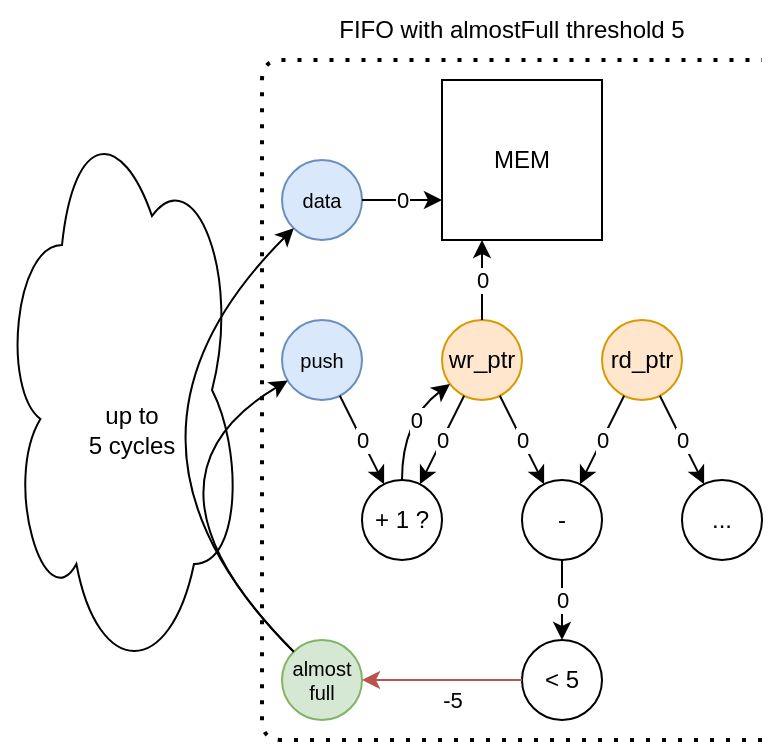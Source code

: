 <mxfile version="21.6.5" type="device">
  <diagram name="Page-1" id="dcd7RLzTctuGvcLFz3Xy">
    <mxGraphModel dx="816" dy="466" grid="1" gridSize="10" guides="1" tooltips="1" connect="1" arrows="1" fold="1" page="1" pageScale="1" pageWidth="827" pageHeight="1169" math="0" shadow="0">
      <root>
        <mxCell id="0" />
        <mxCell id="1" parent="0" />
        <mxCell id="ZoZ5rRmwT-pbfFqS2m2y-1" value="wr_ptr" style="ellipse;whiteSpace=wrap;html=1;aspect=fixed;fillColor=#ffe6cc;strokeColor=#d79b00;" vertex="1" parent="1">
          <mxGeometry x="280" y="640" width="40" height="40" as="geometry" />
        </mxCell>
        <mxCell id="ZoZ5rRmwT-pbfFqS2m2y-3" value="rd_ptr" style="ellipse;whiteSpace=wrap;html=1;aspect=fixed;fillColor=#ffe6cc;strokeColor=#d79b00;" vertex="1" parent="1">
          <mxGeometry x="360" y="640" width="40" height="40" as="geometry" />
        </mxCell>
        <mxCell id="ZoZ5rRmwT-pbfFqS2m2y-4" value="-" style="ellipse;whiteSpace=wrap;html=1;aspect=fixed;" vertex="1" parent="1">
          <mxGeometry x="320" y="720" width="40" height="40" as="geometry" />
        </mxCell>
        <mxCell id="ZoZ5rRmwT-pbfFqS2m2y-5" value="0" style="endArrow=classic;html=1;rounded=0;" edge="1" parent="1" source="ZoZ5rRmwT-pbfFqS2m2y-3" target="ZoZ5rRmwT-pbfFqS2m2y-4">
          <mxGeometry width="50" height="50" relative="1" as="geometry">
            <mxPoint x="350" y="750" as="sourcePoint" />
            <mxPoint x="400" y="700" as="targetPoint" />
          </mxGeometry>
        </mxCell>
        <mxCell id="ZoZ5rRmwT-pbfFqS2m2y-6" value="0" style="endArrow=classic;html=1;rounded=0;" edge="1" parent="1" source="ZoZ5rRmwT-pbfFqS2m2y-1" target="ZoZ5rRmwT-pbfFqS2m2y-4">
          <mxGeometry width="50" height="50" relative="1" as="geometry">
            <mxPoint x="381" y="688" as="sourcePoint" />
            <mxPoint x="359" y="732" as="targetPoint" />
          </mxGeometry>
        </mxCell>
        <mxCell id="ZoZ5rRmwT-pbfFqS2m2y-7" value="&amp;lt; 5" style="ellipse;whiteSpace=wrap;html=1;aspect=fixed;" vertex="1" parent="1">
          <mxGeometry x="320" y="800" width="40" height="40" as="geometry" />
        </mxCell>
        <mxCell id="ZoZ5rRmwT-pbfFqS2m2y-8" value="0" style="endArrow=classic;html=1;rounded=0;" edge="1" parent="1" source="ZoZ5rRmwT-pbfFqS2m2y-4" target="ZoZ5rRmwT-pbfFqS2m2y-7">
          <mxGeometry width="50" height="50" relative="1" as="geometry">
            <mxPoint x="319" y="688" as="sourcePoint" />
            <mxPoint x="341" y="732" as="targetPoint" />
          </mxGeometry>
        </mxCell>
        <mxCell id="ZoZ5rRmwT-pbfFqS2m2y-9" value="almost&lt;br style=&quot;font-size: 10px;&quot;&gt;full" style="ellipse;whiteSpace=wrap;html=1;aspect=fixed;fillColor=#d5e8d4;strokeColor=#82b366;fontSize=10;" vertex="1" parent="1">
          <mxGeometry x="200" y="800" width="40" height="40" as="geometry" />
        </mxCell>
        <mxCell id="ZoZ5rRmwT-pbfFqS2m2y-10" value="" style="endArrow=classic;html=1;rounded=0;fillColor=#f8cecc;strokeColor=#b85450;" edge="1" parent="1" source="ZoZ5rRmwT-pbfFqS2m2y-7" target="ZoZ5rRmwT-pbfFqS2m2y-9">
          <mxGeometry width="50" height="50" relative="1" as="geometry">
            <mxPoint x="350" y="770" as="sourcePoint" />
            <mxPoint x="350" y="810" as="targetPoint" />
          </mxGeometry>
        </mxCell>
        <mxCell id="ZoZ5rRmwT-pbfFqS2m2y-11" value="-5" style="edgeLabel;html=1;align=center;verticalAlign=middle;resizable=0;points=[];" vertex="1" connectable="0" parent="ZoZ5rRmwT-pbfFqS2m2y-10">
          <mxGeometry x="-0.208" y="1" relative="1" as="geometry">
            <mxPoint x="-4" y="9" as="offset" />
          </mxGeometry>
        </mxCell>
        <mxCell id="ZoZ5rRmwT-pbfFqS2m2y-13" value="+ 1 ?" style="ellipse;whiteSpace=wrap;html=1;aspect=fixed;" vertex="1" parent="1">
          <mxGeometry x="240" y="720" width="40" height="40" as="geometry" />
        </mxCell>
        <mxCell id="ZoZ5rRmwT-pbfFqS2m2y-14" value="0" style="endArrow=classic;html=1;rounded=0;" edge="1" parent="1" source="ZoZ5rRmwT-pbfFqS2m2y-1" target="ZoZ5rRmwT-pbfFqS2m2y-13">
          <mxGeometry width="50" height="50" relative="1" as="geometry">
            <mxPoint x="319" y="688" as="sourcePoint" />
            <mxPoint x="341" y="732" as="targetPoint" />
          </mxGeometry>
        </mxCell>
        <mxCell id="ZoZ5rRmwT-pbfFqS2m2y-15" value="0&amp;nbsp;&amp;nbsp;" style="endArrow=classic;html=1;curved=1;" edge="1" parent="1" source="ZoZ5rRmwT-pbfFqS2m2y-13" target="ZoZ5rRmwT-pbfFqS2m2y-1">
          <mxGeometry x="0.267" y="-6" width="50" height="50" relative="1" as="geometry">
            <mxPoint x="301" y="688" as="sourcePoint" />
            <mxPoint x="279" y="732" as="targetPoint" />
            <Array as="points">
              <mxPoint x="260" y="690" />
            </Array>
            <mxPoint as="offset" />
          </mxGeometry>
        </mxCell>
        <mxCell id="ZoZ5rRmwT-pbfFqS2m2y-16" value="push" style="ellipse;whiteSpace=wrap;html=1;aspect=fixed;fillColor=#dae8fc;strokeColor=#6c8ebf;fontSize=10;" vertex="1" parent="1">
          <mxGeometry x="200" y="640" width="40" height="40" as="geometry" />
        </mxCell>
        <mxCell id="ZoZ5rRmwT-pbfFqS2m2y-17" value="0" style="endArrow=classic;html=1;rounded=0;" edge="1" parent="1" source="ZoZ5rRmwT-pbfFqS2m2y-16" target="ZoZ5rRmwT-pbfFqS2m2y-13">
          <mxGeometry width="50" height="50" relative="1" as="geometry">
            <mxPoint x="301" y="688" as="sourcePoint" />
            <mxPoint x="279" y="732" as="targetPoint" />
          </mxGeometry>
        </mxCell>
        <mxCell id="ZoZ5rRmwT-pbfFqS2m2y-18" value="MEM" style="rounded=0;whiteSpace=wrap;html=1;" vertex="1" parent="1">
          <mxGeometry x="280" y="520" width="80" height="80" as="geometry" />
        </mxCell>
        <mxCell id="ZoZ5rRmwT-pbfFqS2m2y-19" value="0" style="endArrow=classic;html=1;rounded=0;entryX=0.25;entryY=1;entryDx=0;entryDy=0;" edge="1" parent="1" source="ZoZ5rRmwT-pbfFqS2m2y-1" target="ZoZ5rRmwT-pbfFqS2m2y-18">
          <mxGeometry width="50" height="50" relative="1" as="geometry">
            <mxPoint x="239" y="688" as="sourcePoint" />
            <mxPoint x="261" y="732" as="targetPoint" />
          </mxGeometry>
        </mxCell>
        <mxCell id="ZoZ5rRmwT-pbfFqS2m2y-20" value="data" style="ellipse;whiteSpace=wrap;html=1;aspect=fixed;fillColor=#dae8fc;strokeColor=#6c8ebf;fontSize=10;" vertex="1" parent="1">
          <mxGeometry x="200" y="560" width="40" height="40" as="geometry" />
        </mxCell>
        <mxCell id="ZoZ5rRmwT-pbfFqS2m2y-21" value="0" style="endArrow=classic;html=1;rounded=0;entryX=0;entryY=0.75;entryDx=0;entryDy=0;" edge="1" parent="1" source="ZoZ5rRmwT-pbfFqS2m2y-20" target="ZoZ5rRmwT-pbfFqS2m2y-18">
          <mxGeometry width="50" height="50" relative="1" as="geometry">
            <mxPoint x="310" y="650" as="sourcePoint" />
            <mxPoint x="310" y="610" as="targetPoint" />
          </mxGeometry>
        </mxCell>
        <mxCell id="ZoZ5rRmwT-pbfFqS2m2y-22" value="0" style="endArrow=classic;html=1;rounded=0;" edge="1" parent="1" source="ZoZ5rRmwT-pbfFqS2m2y-3" target="ZoZ5rRmwT-pbfFqS2m2y-23">
          <mxGeometry width="50" height="50" relative="1" as="geometry">
            <mxPoint x="381" y="688" as="sourcePoint" />
            <mxPoint x="430" y="720" as="targetPoint" />
          </mxGeometry>
        </mxCell>
        <mxCell id="ZoZ5rRmwT-pbfFqS2m2y-23" value="..." style="ellipse;whiteSpace=wrap;html=1;aspect=fixed;" vertex="1" parent="1">
          <mxGeometry x="400" y="720" width="40" height="40" as="geometry" />
        </mxCell>
        <mxCell id="ZoZ5rRmwT-pbfFqS2m2y-24" value="" style="endArrow=none;dashed=1;html=1;dashPattern=1 3;strokeWidth=2;rounded=1;" edge="1" parent="1">
          <mxGeometry width="50" height="50" relative="1" as="geometry">
            <mxPoint x="440" y="850" as="sourcePoint" />
            <mxPoint x="440" y="510" as="targetPoint" />
            <Array as="points">
              <mxPoint x="190" y="850" />
              <mxPoint x="190" y="510" />
            </Array>
          </mxGeometry>
        </mxCell>
        <mxCell id="ZoZ5rRmwT-pbfFqS2m2y-25" value="" style="ellipse;shape=cloud;whiteSpace=wrap;html=1;" vertex="1" parent="1">
          <mxGeometry x="60" y="530" width="120" height="290" as="geometry" />
        </mxCell>
        <mxCell id="ZoZ5rRmwT-pbfFqS2m2y-26" value="" style="endArrow=classic;html=1;curved=1;" edge="1" parent="1" source="ZoZ5rRmwT-pbfFqS2m2y-9" target="ZoZ5rRmwT-pbfFqS2m2y-16">
          <mxGeometry width="50" height="50" relative="1" as="geometry">
            <mxPoint x="260" y="710" as="sourcePoint" />
            <mxPoint x="310" y="660" as="targetPoint" />
            <Array as="points">
              <mxPoint x="120" y="720" />
            </Array>
          </mxGeometry>
        </mxCell>
        <mxCell id="ZoZ5rRmwT-pbfFqS2m2y-27" value="" style="endArrow=classic;html=1;curved=1;" edge="1" parent="1" source="ZoZ5rRmwT-pbfFqS2m2y-9" target="ZoZ5rRmwT-pbfFqS2m2y-20">
          <mxGeometry width="50" height="50" relative="1" as="geometry">
            <mxPoint x="214" y="818" as="sourcePoint" />
            <mxPoint x="214" y="682" as="targetPoint" />
            <Array as="points">
              <mxPoint x="100" y="700" />
            </Array>
          </mxGeometry>
        </mxCell>
        <mxCell id="ZoZ5rRmwT-pbfFqS2m2y-28" value="FIFO with almostFull threshold 5" style="text;html=1;strokeColor=none;fillColor=none;align=center;verticalAlign=middle;whiteSpace=wrap;rounded=0;" vertex="1" parent="1">
          <mxGeometry x="190" y="480" width="250" height="30" as="geometry" />
        </mxCell>
        <mxCell id="ZoZ5rRmwT-pbfFqS2m2y-29" value="up to&lt;br&gt;5 cycles" style="text;html=1;strokeColor=none;fillColor=none;align=center;verticalAlign=middle;whiteSpace=wrap;rounded=0;" vertex="1" parent="1">
          <mxGeometry x="100" y="680" width="50" height="30" as="geometry" />
        </mxCell>
      </root>
    </mxGraphModel>
  </diagram>
</mxfile>

